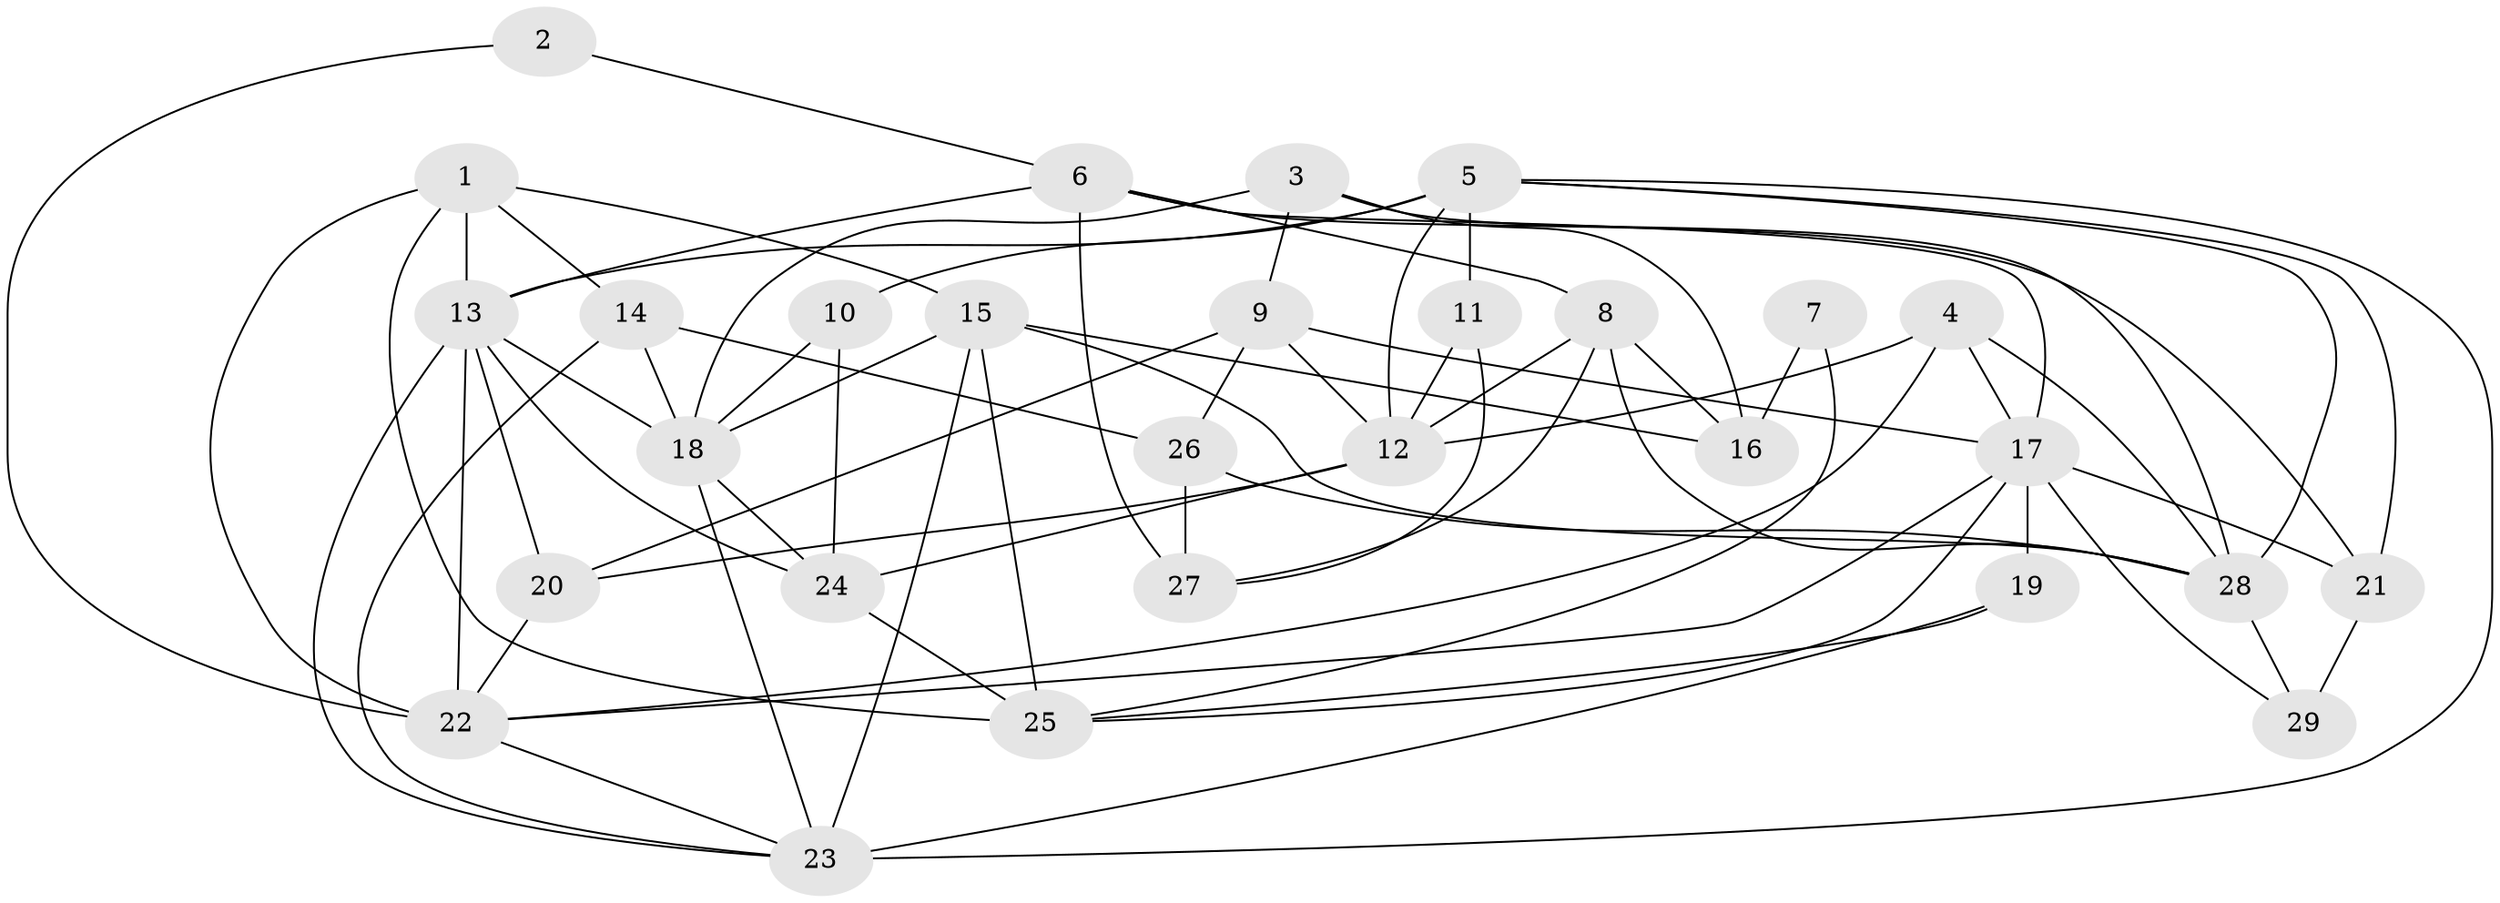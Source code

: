 // original degree distribution, {5: 0.20689655172413793, 4: 0.25862068965517243, 2: 0.1896551724137931, 6: 0.10344827586206896, 3: 0.1896551724137931, 7: 0.05172413793103448}
// Generated by graph-tools (version 1.1) at 2025/02/03/09/25 03:02:03]
// undirected, 29 vertices, 72 edges
graph export_dot {
graph [start="1"]
  node [color=gray90,style=filled];
  1;
  2;
  3;
  4;
  5;
  6;
  7;
  8;
  9;
  10;
  11;
  12;
  13;
  14;
  15;
  16;
  17;
  18;
  19;
  20;
  21;
  22;
  23;
  24;
  25;
  26;
  27;
  28;
  29;
  1 -- 13 [weight=1.0];
  1 -- 14 [weight=1.0];
  1 -- 15 [weight=1.0];
  1 -- 22 [weight=1.0];
  1 -- 25 [weight=1.0];
  2 -- 6 [weight=1.0];
  2 -- 22 [weight=1.0];
  3 -- 9 [weight=1.0];
  3 -- 16 [weight=1.0];
  3 -- 18 [weight=1.0];
  3 -- 28 [weight=1.0];
  4 -- 12 [weight=1.0];
  4 -- 17 [weight=1.0];
  4 -- 22 [weight=1.0];
  4 -- 28 [weight=1.0];
  5 -- 10 [weight=2.0];
  5 -- 11 [weight=2.0];
  5 -- 12 [weight=1.0];
  5 -- 13 [weight=1.0];
  5 -- 21 [weight=2.0];
  5 -- 23 [weight=1.0];
  5 -- 28 [weight=1.0];
  6 -- 8 [weight=1.0];
  6 -- 13 [weight=1.0];
  6 -- 17 [weight=1.0];
  6 -- 21 [weight=1.0];
  6 -- 27 [weight=2.0];
  7 -- 16 [weight=1.0];
  7 -- 25 [weight=1.0];
  8 -- 12 [weight=1.0];
  8 -- 16 [weight=1.0];
  8 -- 27 [weight=1.0];
  8 -- 28 [weight=1.0];
  9 -- 12 [weight=1.0];
  9 -- 17 [weight=1.0];
  9 -- 20 [weight=1.0];
  9 -- 26 [weight=1.0];
  10 -- 18 [weight=2.0];
  10 -- 24 [weight=1.0];
  11 -- 12 [weight=1.0];
  11 -- 27 [weight=1.0];
  12 -- 20 [weight=1.0];
  12 -- 24 [weight=1.0];
  13 -- 18 [weight=1.0];
  13 -- 20 [weight=1.0];
  13 -- 22 [weight=2.0];
  13 -- 23 [weight=1.0];
  13 -- 24 [weight=1.0];
  14 -- 18 [weight=1.0];
  14 -- 23 [weight=1.0];
  14 -- 26 [weight=2.0];
  15 -- 16 [weight=1.0];
  15 -- 18 [weight=1.0];
  15 -- 23 [weight=1.0];
  15 -- 25 [weight=1.0];
  15 -- 28 [weight=1.0];
  17 -- 19 [weight=1.0];
  17 -- 21 [weight=1.0];
  17 -- 22 [weight=1.0];
  17 -- 25 [weight=1.0];
  17 -- 29 [weight=1.0];
  18 -- 23 [weight=1.0];
  18 -- 24 [weight=1.0];
  19 -- 23 [weight=2.0];
  19 -- 25 [weight=1.0];
  20 -- 22 [weight=1.0];
  21 -- 29 [weight=2.0];
  22 -- 23 [weight=1.0];
  24 -- 25 [weight=2.0];
  26 -- 27 [weight=1.0];
  26 -- 28 [weight=1.0];
  28 -- 29 [weight=1.0];
}

